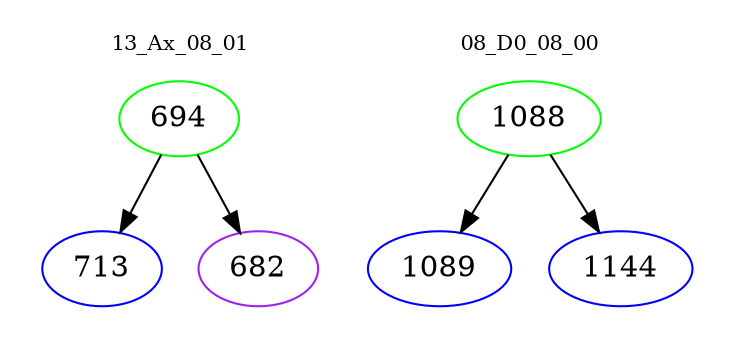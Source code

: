 digraph{
subgraph cluster_0 {
color = white
label = "13_Ax_08_01";
fontsize=10;
T0_694 [label="694", color="green"]
T0_694 -> T0_713 [color="black"]
T0_713 [label="713", color="blue"]
T0_694 -> T0_682 [color="black"]
T0_682 [label="682", color="purple"]
}
subgraph cluster_1 {
color = white
label = "08_D0_08_00";
fontsize=10;
T1_1088 [label="1088", color="green"]
T1_1088 -> T1_1089 [color="black"]
T1_1089 [label="1089", color="blue"]
T1_1088 -> T1_1144 [color="black"]
T1_1144 [label="1144", color="blue"]
}
}
